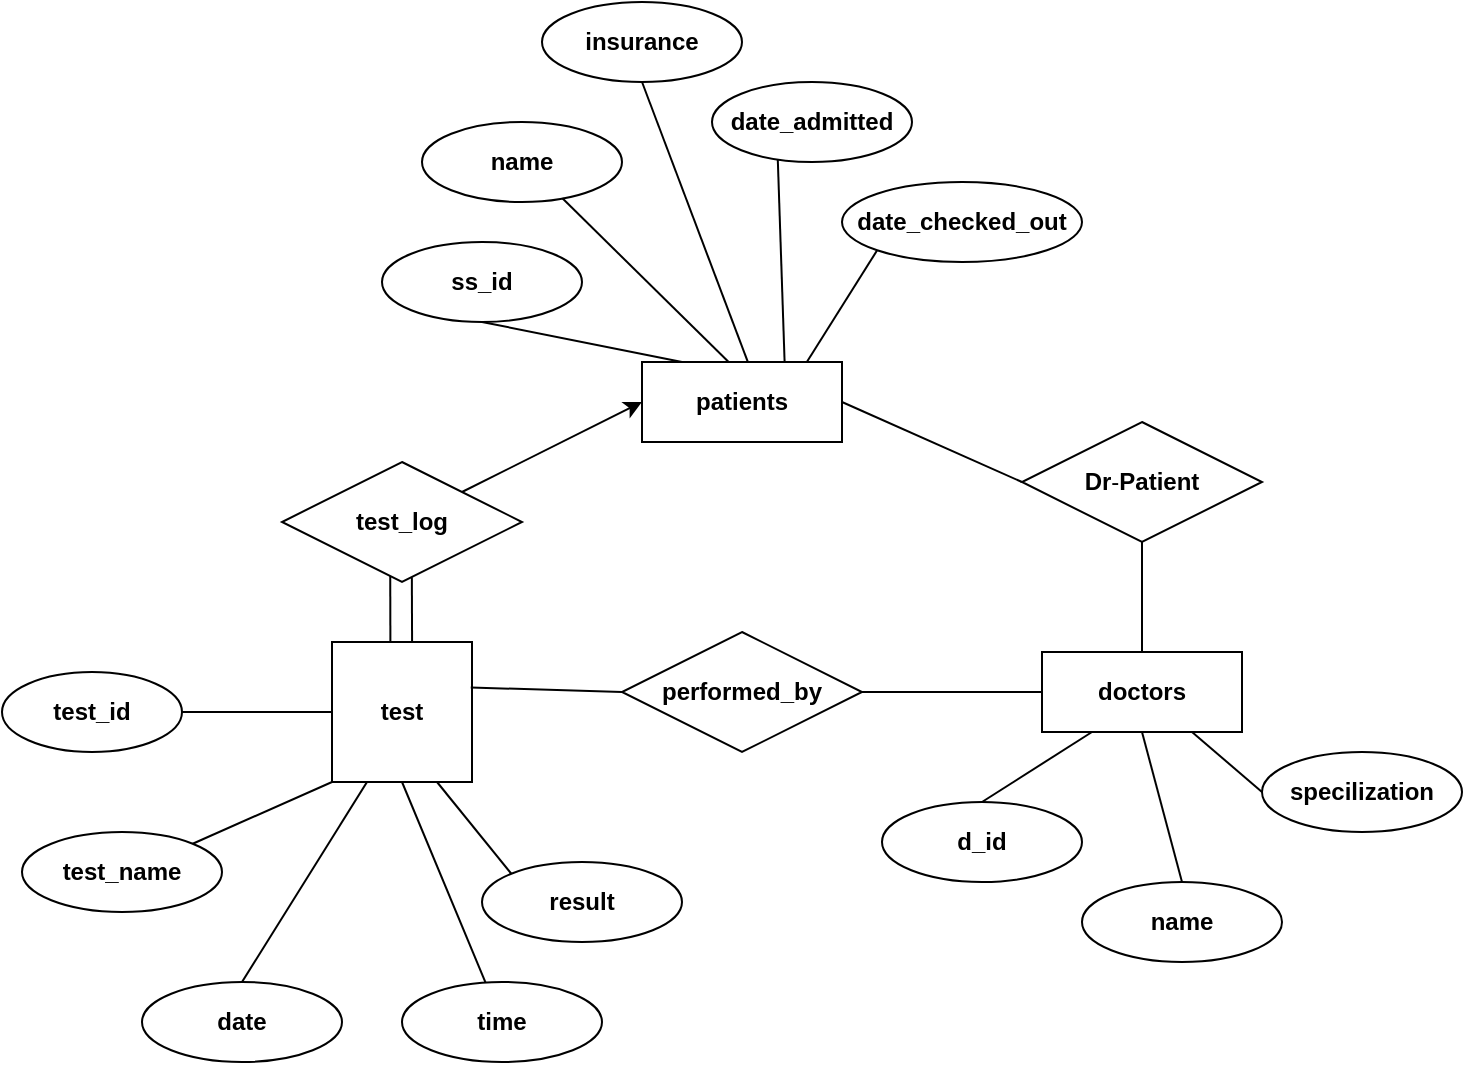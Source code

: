 <mxfile version="23.1.4" type="device">
  <diagram id="R2lEEEUBdFMjLlhIrx00" name="Page-1">
    <mxGraphModel dx="1563" dy="745" grid="1" gridSize="10" guides="1" tooltips="1" connect="1" arrows="1" fold="1" page="1" pageScale="1" pageWidth="850" pageHeight="1100" math="0" shadow="0" extFonts="Permanent Marker^https://fonts.googleapis.com/css?family=Permanent+Marker">
      <root>
        <mxCell id="0" />
        <mxCell id="1" parent="0" />
        <mxCell id="fhZ7kiyjLKKMGEmZQP30-1" value="&lt;b&gt;test_log&lt;/b&gt;" style="shape=rhombus;perimeter=rhombusPerimeter;whiteSpace=wrap;html=1;align=center;" vertex="1" parent="1">
          <mxGeometry x="110" y="310" width="120" height="60" as="geometry" />
        </mxCell>
        <mxCell id="fhZ7kiyjLKKMGEmZQP30-2" value="&lt;b&gt;patients&lt;/b&gt;" style="whiteSpace=wrap;html=1;align=center;" vertex="1" parent="1">
          <mxGeometry x="290" y="260" width="100" height="40" as="geometry" />
        </mxCell>
        <mxCell id="fhZ7kiyjLKKMGEmZQP30-3" value="" style="endArrow=classic;html=1;rounded=0;exitX=1;exitY=0;exitDx=0;exitDy=0;entryX=0;entryY=0.5;entryDx=0;entryDy=0;" edge="1" parent="1" source="fhZ7kiyjLKKMGEmZQP30-1" target="fhZ7kiyjLKKMGEmZQP30-2">
          <mxGeometry width="50" height="50" relative="1" as="geometry">
            <mxPoint x="200" y="260" as="sourcePoint" />
            <mxPoint x="250" y="210" as="targetPoint" />
          </mxGeometry>
        </mxCell>
        <mxCell id="fhZ7kiyjLKKMGEmZQP30-4" value="&lt;b&gt;date_checked_out&lt;/b&gt;" style="ellipse;whiteSpace=wrap;html=1;align=center;" vertex="1" parent="1">
          <mxGeometry x="390" y="170" width="120" height="40" as="geometry" />
        </mxCell>
        <mxCell id="fhZ7kiyjLKKMGEmZQP30-5" value="&lt;b&gt;date_admitted&lt;/b&gt;" style="ellipse;whiteSpace=wrap;html=1;align=center;" vertex="1" parent="1">
          <mxGeometry x="325" y="120" width="100" height="40" as="geometry" />
        </mxCell>
        <mxCell id="fhZ7kiyjLKKMGEmZQP30-6" value="&lt;b&gt;insurance&lt;/b&gt;" style="ellipse;whiteSpace=wrap;html=1;align=center;" vertex="1" parent="1">
          <mxGeometry x="240" y="80" width="100" height="40" as="geometry" />
        </mxCell>
        <mxCell id="fhZ7kiyjLKKMGEmZQP30-7" value="&lt;b&gt;name&lt;/b&gt;" style="ellipse;whiteSpace=wrap;html=1;align=center;" vertex="1" parent="1">
          <mxGeometry x="180" y="140" width="100" height="40" as="geometry" />
        </mxCell>
        <mxCell id="fhZ7kiyjLKKMGEmZQP30-8" value="&lt;b&gt;ss_id&lt;/b&gt;" style="ellipse;whiteSpace=wrap;html=1;align=center;" vertex="1" parent="1">
          <mxGeometry x="160" y="200" width="100" height="40" as="geometry" />
        </mxCell>
        <mxCell id="fhZ7kiyjLKKMGEmZQP30-9" value="" style="endArrow=none;html=1;rounded=0;exitX=0.432;exitY=-0.003;exitDx=0;exitDy=0;exitPerimeter=0;entryX=0.702;entryY=0.954;entryDx=0;entryDy=0;entryPerimeter=0;" edge="1" parent="1" source="fhZ7kiyjLKKMGEmZQP30-2" target="fhZ7kiyjLKKMGEmZQP30-7">
          <mxGeometry width="50" height="50" relative="1" as="geometry">
            <mxPoint x="290" y="240" as="sourcePoint" />
            <mxPoint x="340" y="190" as="targetPoint" />
          </mxGeometry>
        </mxCell>
        <mxCell id="fhZ7kiyjLKKMGEmZQP30-10" value="" style="endArrow=none;html=1;rounded=0;exitX=1;exitY=0.5;exitDx=0;exitDy=0;entryX=0;entryY=1;entryDx=0;entryDy=0;" edge="1" parent="1" target="fhZ7kiyjLKKMGEmZQP30-4">
          <mxGeometry width="50" height="50" relative="1" as="geometry">
            <mxPoint x="372.43" y="260" as="sourcePoint" />
            <mxPoint x="390.004" y="184.142" as="targetPoint" />
            <Array as="points">
              <mxPoint x="372.43" y="260" />
            </Array>
          </mxGeometry>
        </mxCell>
        <mxCell id="fhZ7kiyjLKKMGEmZQP30-11" value="" style="endArrow=none;html=1;rounded=0;entryX=0.5;entryY=1;entryDx=0;entryDy=0;exitX=0.53;exitY=0.005;exitDx=0;exitDy=0;exitPerimeter=0;" edge="1" parent="1" source="fhZ7kiyjLKKMGEmZQP30-2" target="fhZ7kiyjLKKMGEmZQP30-6">
          <mxGeometry width="50" height="50" relative="1" as="geometry">
            <mxPoint x="315" y="220" as="sourcePoint" />
            <mxPoint x="365" y="170" as="targetPoint" />
          </mxGeometry>
        </mxCell>
        <mxCell id="fhZ7kiyjLKKMGEmZQP30-12" value="" style="endArrow=none;html=1;rounded=0;entryX=0.5;entryY=1;entryDx=0;entryDy=0;" edge="1" parent="1" target="fhZ7kiyjLKKMGEmZQP30-8">
          <mxGeometry width="50" height="50" relative="1" as="geometry">
            <mxPoint x="310" y="260" as="sourcePoint" />
            <mxPoint x="360" y="210" as="targetPoint" />
          </mxGeometry>
        </mxCell>
        <mxCell id="fhZ7kiyjLKKMGEmZQP30-13" value="" style="endArrow=none;html=1;rounded=0;exitX=0.713;exitY=-0.005;exitDx=0;exitDy=0;exitPerimeter=0;entryX=0.329;entryY=0.971;entryDx=0;entryDy=0;entryPerimeter=0;" edge="1" parent="1" source="fhZ7kiyjLKKMGEmZQP30-2" target="fhZ7kiyjLKKMGEmZQP30-5">
          <mxGeometry width="50" height="50" relative="1" as="geometry">
            <mxPoint x="350" y="240" as="sourcePoint" />
            <mxPoint x="400" y="190" as="targetPoint" />
            <Array as="points" />
          </mxGeometry>
        </mxCell>
        <mxCell id="fhZ7kiyjLKKMGEmZQP30-14" value="&lt;b&gt;Dr&lt;/b&gt;-&lt;b&gt;Patient&lt;/b&gt;" style="shape=rhombus;perimeter=rhombusPerimeter;whiteSpace=wrap;html=1;align=center;" vertex="1" parent="1">
          <mxGeometry x="480" y="290" width="120" height="60" as="geometry" />
        </mxCell>
        <mxCell id="fhZ7kiyjLKKMGEmZQP30-15" value="" style="endArrow=none;html=1;rounded=0;exitX=0;exitY=0.5;exitDx=0;exitDy=0;entryX=1;entryY=0.5;entryDx=0;entryDy=0;" edge="1" parent="1" source="fhZ7kiyjLKKMGEmZQP30-14" target="fhZ7kiyjLKKMGEmZQP30-2">
          <mxGeometry width="50" height="50" relative="1" as="geometry">
            <mxPoint x="410" y="340" as="sourcePoint" />
            <mxPoint x="460" y="290" as="targetPoint" />
          </mxGeometry>
        </mxCell>
        <mxCell id="fhZ7kiyjLKKMGEmZQP30-17" value="&lt;b&gt;test&lt;/b&gt;" style="whiteSpace=wrap;html=1;align=center;" vertex="1" parent="1">
          <mxGeometry x="135" y="400" width="70" height="70" as="geometry" />
        </mxCell>
        <mxCell id="fhZ7kiyjLKKMGEmZQP30-18" value="" style="endArrow=none;html=1;rounded=0;exitX=0.541;exitY=0.961;exitDx=0;exitDy=0;exitPerimeter=0;entryX=0.572;entryY=0.003;entryDx=0;entryDy=0;entryPerimeter=0;" edge="1" parent="1" source="fhZ7kiyjLKKMGEmZQP30-1" target="fhZ7kiyjLKKMGEmZQP30-17">
          <mxGeometry relative="1" as="geometry">
            <mxPoint x="180" y="366.84" as="sourcePoint" />
            <mxPoint x="180.01" y="430" as="targetPoint" />
          </mxGeometry>
        </mxCell>
        <mxCell id="fhZ7kiyjLKKMGEmZQP30-19" value="" style="endArrow=none;html=1;rounded=0;exitX=0.451;exitY=0.951;exitDx=0;exitDy=0;exitPerimeter=0;entryX=0.417;entryY=0.002;entryDx=0;entryDy=0;entryPerimeter=0;" edge="1" parent="1" source="fhZ7kiyjLKKMGEmZQP30-1" target="fhZ7kiyjLKKMGEmZQP30-17">
          <mxGeometry relative="1" as="geometry">
            <mxPoint x="93.04" y="390" as="sourcePoint" />
            <mxPoint x="240" y="420.36" as="targetPoint" />
          </mxGeometry>
        </mxCell>
        <mxCell id="fhZ7kiyjLKKMGEmZQP30-20" value="&lt;b&gt;test_id&lt;/b&gt;" style="ellipse;whiteSpace=wrap;html=1;align=center;" vertex="1" parent="1">
          <mxGeometry x="-30" y="415" width="90" height="40" as="geometry" />
        </mxCell>
        <mxCell id="fhZ7kiyjLKKMGEmZQP30-22" value="" style="endArrow=none;html=1;rounded=0;entryX=0;entryY=0.5;entryDx=0;entryDy=0;exitX=1;exitY=0.5;exitDx=0;exitDy=0;" edge="1" parent="1" source="fhZ7kiyjLKKMGEmZQP30-20" target="fhZ7kiyjLKKMGEmZQP30-17">
          <mxGeometry width="50" height="50" relative="1" as="geometry">
            <mxPoint x="50" y="380" as="sourcePoint" />
            <mxPoint x="100" y="330" as="targetPoint" />
          </mxGeometry>
        </mxCell>
        <mxCell id="fhZ7kiyjLKKMGEmZQP30-23" value="&lt;b&gt;performed_by&lt;/b&gt;" style="shape=rhombus;perimeter=rhombusPerimeter;whiteSpace=wrap;html=1;align=center;" vertex="1" parent="1">
          <mxGeometry x="280" y="395" width="120" height="60" as="geometry" />
        </mxCell>
        <mxCell id="fhZ7kiyjLKKMGEmZQP30-24" value="&lt;b&gt;doctors&lt;/b&gt;" style="whiteSpace=wrap;html=1;align=center;" vertex="1" parent="1">
          <mxGeometry x="490" y="405" width="100" height="40" as="geometry" />
        </mxCell>
        <mxCell id="fhZ7kiyjLKKMGEmZQP30-25" value="" style="endArrow=none;html=1;rounded=0;entryX=0;entryY=0.5;entryDx=0;entryDy=0;exitX=1;exitY=0.5;exitDx=0;exitDy=0;" edge="1" parent="1" source="fhZ7kiyjLKKMGEmZQP30-23" target="fhZ7kiyjLKKMGEmZQP30-24">
          <mxGeometry width="50" height="50" relative="1" as="geometry">
            <mxPoint x="440" y="440" as="sourcePoint" />
            <mxPoint x="490" y="390" as="targetPoint" />
          </mxGeometry>
        </mxCell>
        <mxCell id="fhZ7kiyjLKKMGEmZQP30-26" value="" style="endArrow=none;html=1;rounded=0;entryX=0.5;entryY=1;entryDx=0;entryDy=0;exitX=0.5;exitY=0;exitDx=0;exitDy=0;" edge="1" parent="1" source="fhZ7kiyjLKKMGEmZQP30-24" target="fhZ7kiyjLKKMGEmZQP30-14">
          <mxGeometry width="50" height="50" relative="1" as="geometry">
            <mxPoint x="440" y="440" as="sourcePoint" />
            <mxPoint x="490" y="390" as="targetPoint" />
          </mxGeometry>
        </mxCell>
        <mxCell id="fhZ7kiyjLKKMGEmZQP30-27" value="&lt;b&gt;specilization&lt;/b&gt;" style="ellipse;whiteSpace=wrap;html=1;align=center;" vertex="1" parent="1">
          <mxGeometry x="600" y="455" width="100" height="40" as="geometry" />
        </mxCell>
        <mxCell id="fhZ7kiyjLKKMGEmZQP30-28" value="&lt;b&gt;name&lt;/b&gt;" style="ellipse;whiteSpace=wrap;html=1;align=center;" vertex="1" parent="1">
          <mxGeometry x="510" y="520" width="100" height="40" as="geometry" />
        </mxCell>
        <mxCell id="fhZ7kiyjLKKMGEmZQP30-29" value="&lt;b&gt;d_id&lt;/b&gt;" style="ellipse;whiteSpace=wrap;html=1;align=center;" vertex="1" parent="1">
          <mxGeometry x="410" y="480" width="100" height="40" as="geometry" />
        </mxCell>
        <mxCell id="fhZ7kiyjLKKMGEmZQP30-30" value="" style="endArrow=none;html=1;rounded=0;exitX=0.991;exitY=0.325;exitDx=0;exitDy=0;entryX=0;entryY=0.5;entryDx=0;entryDy=0;exitPerimeter=0;" edge="1" parent="1" source="fhZ7kiyjLKKMGEmZQP30-17" target="fhZ7kiyjLKKMGEmZQP30-23">
          <mxGeometry width="50" height="50" relative="1" as="geometry">
            <mxPoint x="250" y="480" as="sourcePoint" />
            <mxPoint x="300" y="430" as="targetPoint" />
          </mxGeometry>
        </mxCell>
        <mxCell id="fhZ7kiyjLKKMGEmZQP30-31" value="" style="endArrow=none;html=1;rounded=0;exitX=0.75;exitY=1;exitDx=0;exitDy=0;entryX=0;entryY=0.5;entryDx=0;entryDy=0;" edge="1" parent="1" source="fhZ7kiyjLKKMGEmZQP30-24" target="fhZ7kiyjLKKMGEmZQP30-27">
          <mxGeometry width="50" height="50" relative="1" as="geometry">
            <mxPoint x="610" y="455" as="sourcePoint" />
            <mxPoint x="660" y="405" as="targetPoint" />
          </mxGeometry>
        </mxCell>
        <mxCell id="fhZ7kiyjLKKMGEmZQP30-32" value="" style="endArrow=none;html=1;rounded=0;entryX=0.5;entryY=1;entryDx=0;entryDy=0;exitX=0.5;exitY=0;exitDx=0;exitDy=0;" edge="1" parent="1" source="fhZ7kiyjLKKMGEmZQP30-28" target="fhZ7kiyjLKKMGEmZQP30-24">
          <mxGeometry width="50" height="50" relative="1" as="geometry">
            <mxPoint x="530" y="520" as="sourcePoint" />
            <mxPoint x="580" y="470" as="targetPoint" />
          </mxGeometry>
        </mxCell>
        <mxCell id="fhZ7kiyjLKKMGEmZQP30-33" value="" style="endArrow=none;html=1;rounded=0;entryX=0.25;entryY=1;entryDx=0;entryDy=0;exitX=0.5;exitY=0;exitDx=0;exitDy=0;" edge="1" parent="1" source="fhZ7kiyjLKKMGEmZQP30-29" target="fhZ7kiyjLKKMGEmZQP30-24">
          <mxGeometry width="50" height="50" relative="1" as="geometry">
            <mxPoint x="430" y="460" as="sourcePoint" />
            <mxPoint x="480" y="410" as="targetPoint" />
          </mxGeometry>
        </mxCell>
        <mxCell id="fhZ7kiyjLKKMGEmZQP30-34" value="&lt;b&gt;result&lt;/b&gt;" style="ellipse;whiteSpace=wrap;html=1;align=center;" vertex="1" parent="1">
          <mxGeometry x="210" y="510" width="100" height="40" as="geometry" />
        </mxCell>
        <mxCell id="fhZ7kiyjLKKMGEmZQP30-35" value="&lt;b&gt;time&lt;/b&gt;" style="ellipse;whiteSpace=wrap;html=1;align=center;" vertex="1" parent="1">
          <mxGeometry x="170" y="570" width="100" height="40" as="geometry" />
        </mxCell>
        <mxCell id="fhZ7kiyjLKKMGEmZQP30-36" value="&lt;b&gt;date&lt;/b&gt;" style="ellipse;whiteSpace=wrap;html=1;align=center;" vertex="1" parent="1">
          <mxGeometry x="40" y="570" width="100" height="40" as="geometry" />
        </mxCell>
        <mxCell id="fhZ7kiyjLKKMGEmZQP30-37" value="&lt;b&gt;test_name&lt;/b&gt;" style="ellipse;whiteSpace=wrap;html=1;align=center;" vertex="1" parent="1">
          <mxGeometry x="-20" y="495" width="100" height="40" as="geometry" />
        </mxCell>
        <mxCell id="fhZ7kiyjLKKMGEmZQP30-39" style="edgeStyle=orthogonalEdgeStyle;rounded=0;orthogonalLoop=1;jettySize=auto;html=1;exitX=0.5;exitY=1;exitDx=0;exitDy=0;" edge="1" parent="1" source="fhZ7kiyjLKKMGEmZQP30-36" target="fhZ7kiyjLKKMGEmZQP30-36">
          <mxGeometry relative="1" as="geometry" />
        </mxCell>
        <mxCell id="fhZ7kiyjLKKMGEmZQP30-42" value="" style="endArrow=none;html=1;rounded=0;entryX=0.25;entryY=1;entryDx=0;entryDy=0;exitX=0.5;exitY=0;exitDx=0;exitDy=0;" edge="1" parent="1" source="fhZ7kiyjLKKMGEmZQP30-36" target="fhZ7kiyjLKKMGEmZQP30-17">
          <mxGeometry width="50" height="50" relative="1" as="geometry">
            <mxPoint x="130" y="535" as="sourcePoint" />
            <mxPoint x="180" y="485" as="targetPoint" />
          </mxGeometry>
        </mxCell>
        <mxCell id="fhZ7kiyjLKKMGEmZQP30-43" value="" style="endArrow=none;html=1;rounded=0;entryX=0.75;entryY=1;entryDx=0;entryDy=0;exitX=0;exitY=0;exitDx=0;exitDy=0;" edge="1" parent="1" source="fhZ7kiyjLKKMGEmZQP30-34" target="fhZ7kiyjLKKMGEmZQP30-17">
          <mxGeometry width="50" height="50" relative="1" as="geometry">
            <mxPoint x="140" y="540" as="sourcePoint" />
            <mxPoint x="190" y="490" as="targetPoint" />
          </mxGeometry>
        </mxCell>
        <mxCell id="fhZ7kiyjLKKMGEmZQP30-44" value="" style="endArrow=none;html=1;rounded=0;entryX=0.5;entryY=1;entryDx=0;entryDy=0;" edge="1" parent="1" source="fhZ7kiyjLKKMGEmZQP30-35" target="fhZ7kiyjLKKMGEmZQP30-17">
          <mxGeometry width="50" height="50" relative="1" as="geometry">
            <mxPoint x="145" y="560" as="sourcePoint" />
            <mxPoint x="195" y="510" as="targetPoint" />
          </mxGeometry>
        </mxCell>
        <mxCell id="fhZ7kiyjLKKMGEmZQP30-45" value="" style="endArrow=none;html=1;rounded=0;entryX=1;entryY=0;entryDx=0;entryDy=0;exitX=0;exitY=1;exitDx=0;exitDy=0;" edge="1" parent="1" source="fhZ7kiyjLKKMGEmZQP30-17" target="fhZ7kiyjLKKMGEmZQP30-37">
          <mxGeometry width="50" height="50" relative="1" as="geometry">
            <mxPoint x="140" y="480" as="sourcePoint" />
            <mxPoint x="190" y="430" as="targetPoint" />
          </mxGeometry>
        </mxCell>
      </root>
    </mxGraphModel>
  </diagram>
</mxfile>
